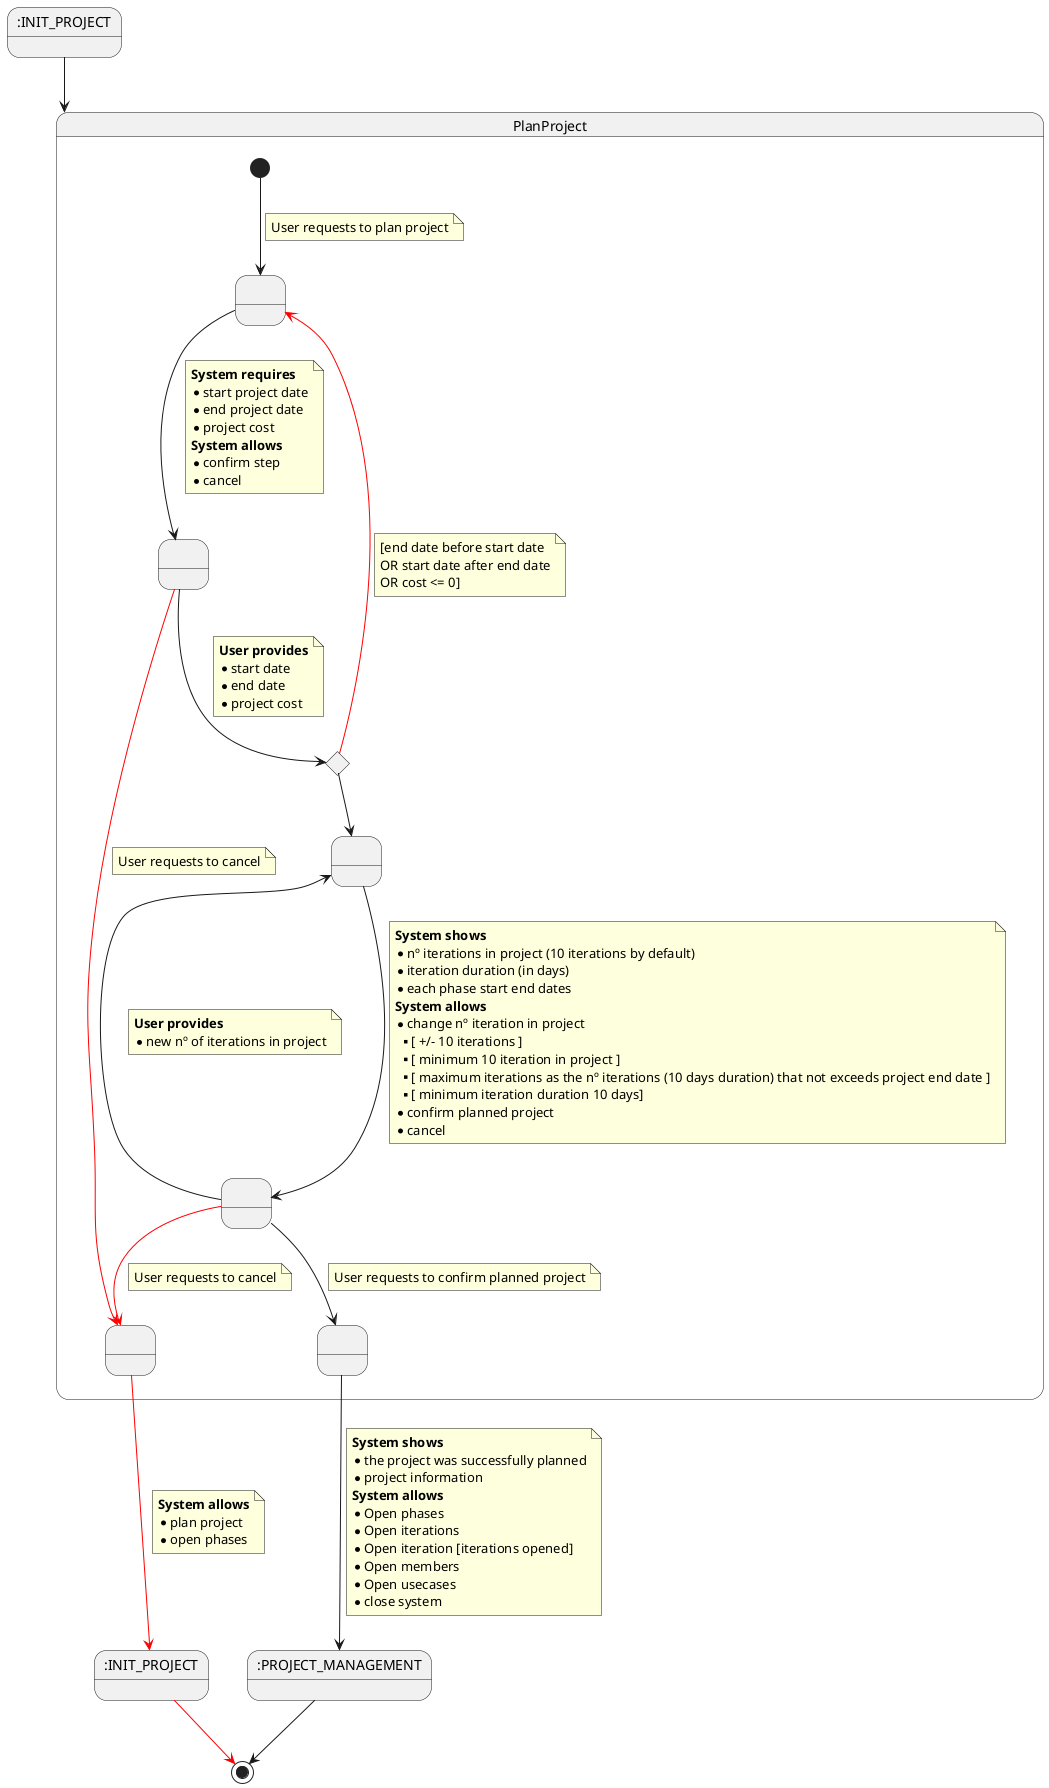 @startuml

state PROJECT_MANAGEMENTEND as ":PROJECT_MANAGEMENT"
state INIT_PROJECTSTART as ":INIT_PROJECT"
state INIT_PROJECTEND as ":INIT_PROJECT"

INIT_PROJECTSTART --> PlanProject

state PlanProject {
    state 1 as " "
    state 2 as " "
    state 3 <<choice>>
    state 4 as " "
    state 5 as " "
    state 6 as " "
    state 10 as " "

    [*] --> 1
    note on link
        User requests to plan project
    end note

    1 --> 2
    note on link
    <b>System requires</b>
    * start project date
    * end project date
    * project cost
    <b>System allows</b>
    * confirm step
    * cancel
    end note

    2 --> 3
   note on link
        <b>User provides</b>
        * start date
        * end date
        * project cost
    end note

    2 -[#red]-> 10
    note on link
        User requests to cancel
    end note


    3 -[#red]-> 1
    note on link
        [end date before start date
        OR start date after end date
        OR cost <= 0]
    end note

    3 --> 4

    4 --> 5
    note on link
        <b>System shows</b>
        * nº iterations in project (10 iterations by default)
        * iteration duration (in days)
        * each phase start end dates
        <b>System allows</b>
        * change nº iteration in project
        **[ +/- 10 iterations ]
        **[ minimum 10 iteration in project ]
        **[ maximum iterations as the nº iterations (10 days duration) that not exceeds project end date ]
        **[ minimum iteration duration 10 days]
        * confirm planned project
        * cancel
    end note

    5 -[#red]-> 10
    note on link
        User requests to cancel
    end note

    10 -[#red]-> INIT_PROJECTEND
    note on link
    <b>System allows</b>
    * plan project
    * open phases
    end note

    5 --> 4
    note on link
    <b>User provides</b>
    * new nº of iterations in project
    end note

    5 --> 6
    note on link
        User requests to confirm planned project
    end note

    6 --> PROJECT_MANAGEMENTEND
      note on link
              <b>System shows</b>
              * the project was successfully planned
              * project information
              <b>System allows</b>
              * Open phases
              * Open iterations
              * Open iteration [iterations opened]
              * Open members
              * Open usecases
              * close system
          end note
}

INIT_PROJECTEND -[#red]-> [*]
PROJECT_MANAGEMENTEND --> [*]




@enduml
